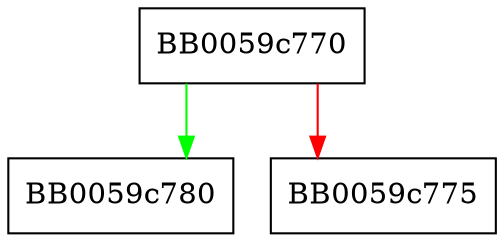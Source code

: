 digraph OSSL_DECODER_CTX_get_construct_data {
  node [shape="box"];
  graph [splines=ortho];
  BB0059c770 -> BB0059c780 [color="green"];
  BB0059c770 -> BB0059c775 [color="red"];
}